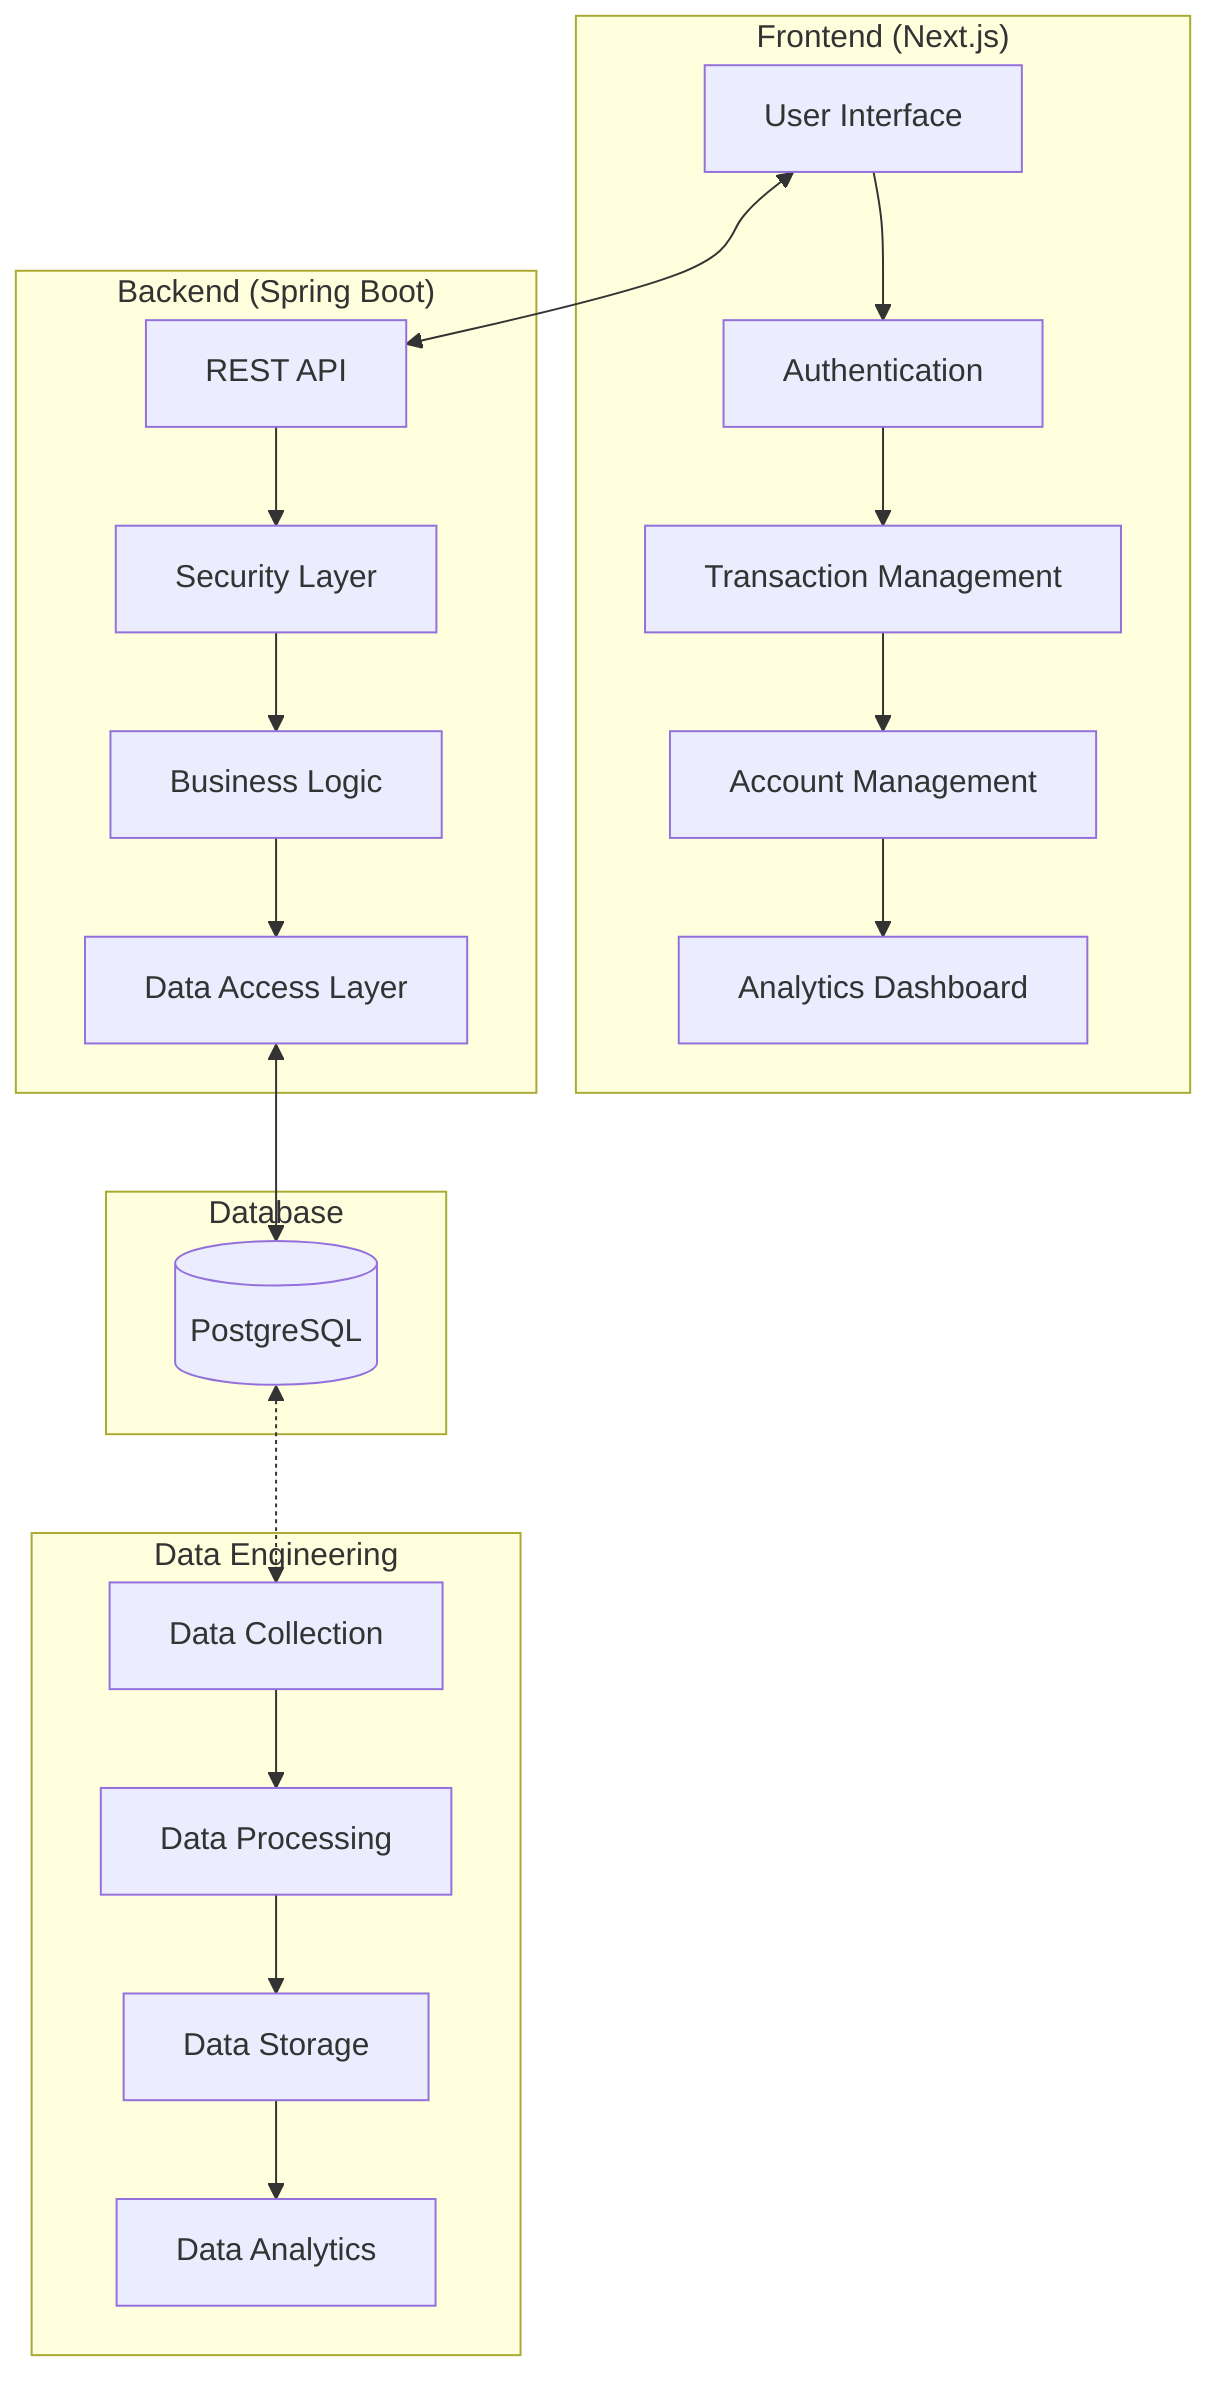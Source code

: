 flowchart TD
    subgraph "Frontend (Next.js)"
        A[User Interface] --> B[Authentication]
        B --> C[Transaction Management]
        C --> D[Account Management]
        D --> E[Analytics Dashboard]
    end
    
    subgraph "Backend (Spring Boot)"
        F[REST API] --> G[Security Layer]
        G --> H[Business Logic]
        H --> I[Data Access Layer]
    end
    
    subgraph "Database"
        J[(PostgreSQL)]
    end
    
    subgraph "Data Engineering"
        K[Data Collection] --> L[Data Processing]
        L --> M[Data Storage]
        M --> N[Data Analytics]
    end
    
    A <--> F
    I <--> J
    J <-.-> K